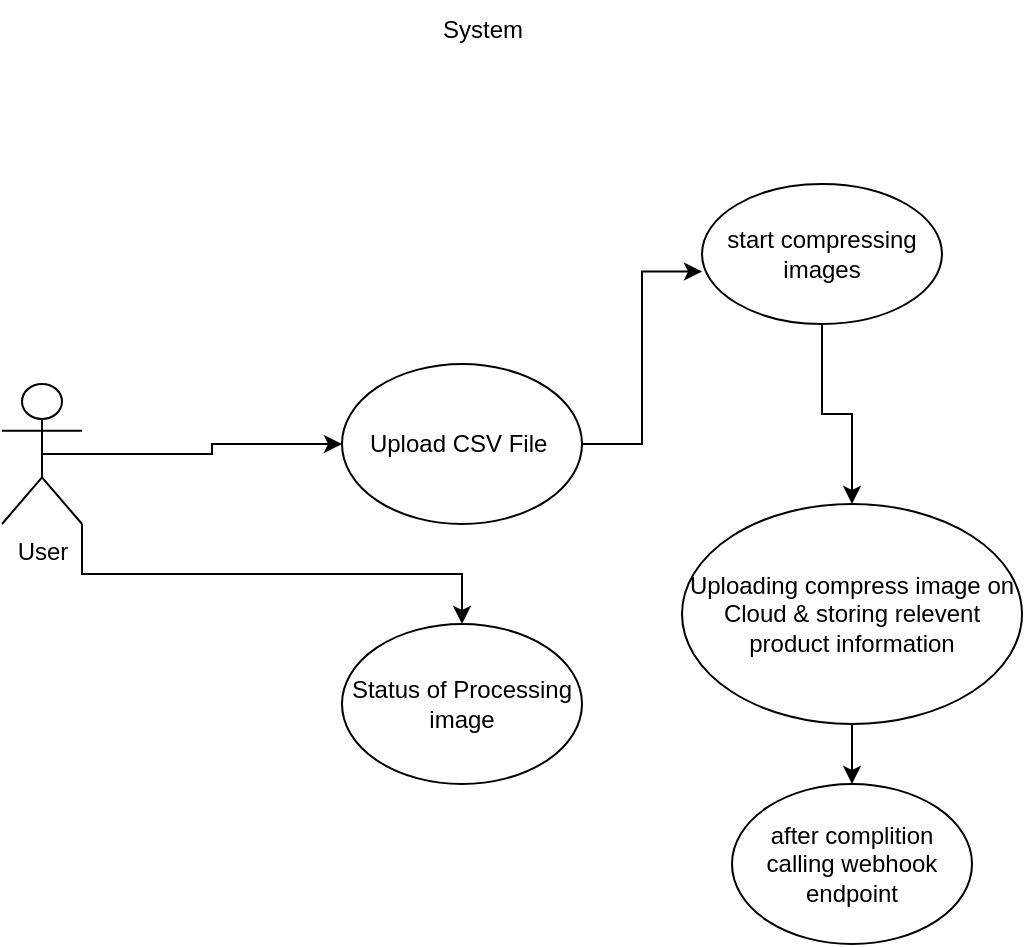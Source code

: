 <mxfile version="24.7.8">
  <diagram name="Page-1" id="NzEvNj97Y3_Pp3std26Q">
    <mxGraphModel dx="1050" dy="522" grid="1" gridSize="10" guides="1" tooltips="1" connect="1" arrows="1" fold="1" page="1" pageScale="1" pageWidth="850" pageHeight="1100" math="0" shadow="0">
      <root>
        <mxCell id="0" />
        <mxCell id="1" parent="0" />
        <mxCell id="DqWH_0BMPUarjxs3VFlZ-3" style="edgeStyle=orthogonalEdgeStyle;rounded=0;orthogonalLoop=1;jettySize=auto;html=1;exitX=0.5;exitY=0.5;exitDx=0;exitDy=0;exitPerimeter=0;" edge="1" parent="1" source="DqWH_0BMPUarjxs3VFlZ-1" target="DqWH_0BMPUarjxs3VFlZ-2">
          <mxGeometry relative="1" as="geometry" />
        </mxCell>
        <mxCell id="DqWH_0BMPUarjxs3VFlZ-11" style="edgeStyle=orthogonalEdgeStyle;rounded=0;orthogonalLoop=1;jettySize=auto;html=1;exitX=1;exitY=1;exitDx=0;exitDy=0;exitPerimeter=0;" edge="1" parent="1" source="DqWH_0BMPUarjxs3VFlZ-1" target="DqWH_0BMPUarjxs3VFlZ-9">
          <mxGeometry relative="1" as="geometry" />
        </mxCell>
        <mxCell id="DqWH_0BMPUarjxs3VFlZ-1" value="User" style="shape=umlActor;verticalLabelPosition=bottom;verticalAlign=top;html=1;outlineConnect=0;" vertex="1" parent="1">
          <mxGeometry x="100" y="220" width="40" height="70" as="geometry" />
        </mxCell>
        <mxCell id="DqWH_0BMPUarjxs3VFlZ-2" value="Upload CSV File&amp;nbsp;" style="ellipse;whiteSpace=wrap;html=1;" vertex="1" parent="1">
          <mxGeometry x="270" y="210" width="120" height="80" as="geometry" />
        </mxCell>
        <mxCell id="DqWH_0BMPUarjxs3VFlZ-8" style="edgeStyle=orthogonalEdgeStyle;rounded=0;orthogonalLoop=1;jettySize=auto;html=1;entryX=0.5;entryY=0;entryDx=0;entryDy=0;" edge="1" parent="1" source="DqWH_0BMPUarjxs3VFlZ-4" target="DqWH_0BMPUarjxs3VFlZ-6">
          <mxGeometry relative="1" as="geometry" />
        </mxCell>
        <mxCell id="DqWH_0BMPUarjxs3VFlZ-4" value="start compressing images" style="ellipse;whiteSpace=wrap;html=1;" vertex="1" parent="1">
          <mxGeometry x="450" y="120" width="120" height="70" as="geometry" />
        </mxCell>
        <mxCell id="DqWH_0BMPUarjxs3VFlZ-5" style="edgeStyle=orthogonalEdgeStyle;rounded=0;orthogonalLoop=1;jettySize=auto;html=1;entryX=0;entryY=0.625;entryDx=0;entryDy=0;entryPerimeter=0;" edge="1" parent="1" source="DqWH_0BMPUarjxs3VFlZ-2" target="DqWH_0BMPUarjxs3VFlZ-4">
          <mxGeometry relative="1" as="geometry" />
        </mxCell>
        <mxCell id="DqWH_0BMPUarjxs3VFlZ-14" style="edgeStyle=orthogonalEdgeStyle;rounded=0;orthogonalLoop=1;jettySize=auto;html=1;" edge="1" parent="1" source="DqWH_0BMPUarjxs3VFlZ-6" target="DqWH_0BMPUarjxs3VFlZ-15">
          <mxGeometry relative="1" as="geometry">
            <mxPoint x="525" y="460" as="targetPoint" />
          </mxGeometry>
        </mxCell>
        <mxCell id="DqWH_0BMPUarjxs3VFlZ-6" value="Uploading compress image on Cloud &amp;amp; storing relevent product information" style="ellipse;whiteSpace=wrap;html=1;" vertex="1" parent="1">
          <mxGeometry x="440" y="280" width="170" height="110" as="geometry" />
        </mxCell>
        <mxCell id="DqWH_0BMPUarjxs3VFlZ-9" value="Status of Processing image" style="ellipse;whiteSpace=wrap;html=1;" vertex="1" parent="1">
          <mxGeometry x="270" y="340" width="120" height="80" as="geometry" />
        </mxCell>
        <mxCell id="DqWH_0BMPUarjxs3VFlZ-15" value="after complition calling webhook endpoint" style="ellipse;whiteSpace=wrap;html=1;" vertex="1" parent="1">
          <mxGeometry x="465" y="420" width="120" height="80" as="geometry" />
        </mxCell>
        <mxCell id="DqWH_0BMPUarjxs3VFlZ-16" value="System" style="text;html=1;align=center;verticalAlign=middle;resizable=0;points=[];autosize=1;strokeColor=none;fillColor=none;" vertex="1" parent="1">
          <mxGeometry x="310" y="28" width="60" height="30" as="geometry" />
        </mxCell>
      </root>
    </mxGraphModel>
  </diagram>
</mxfile>
